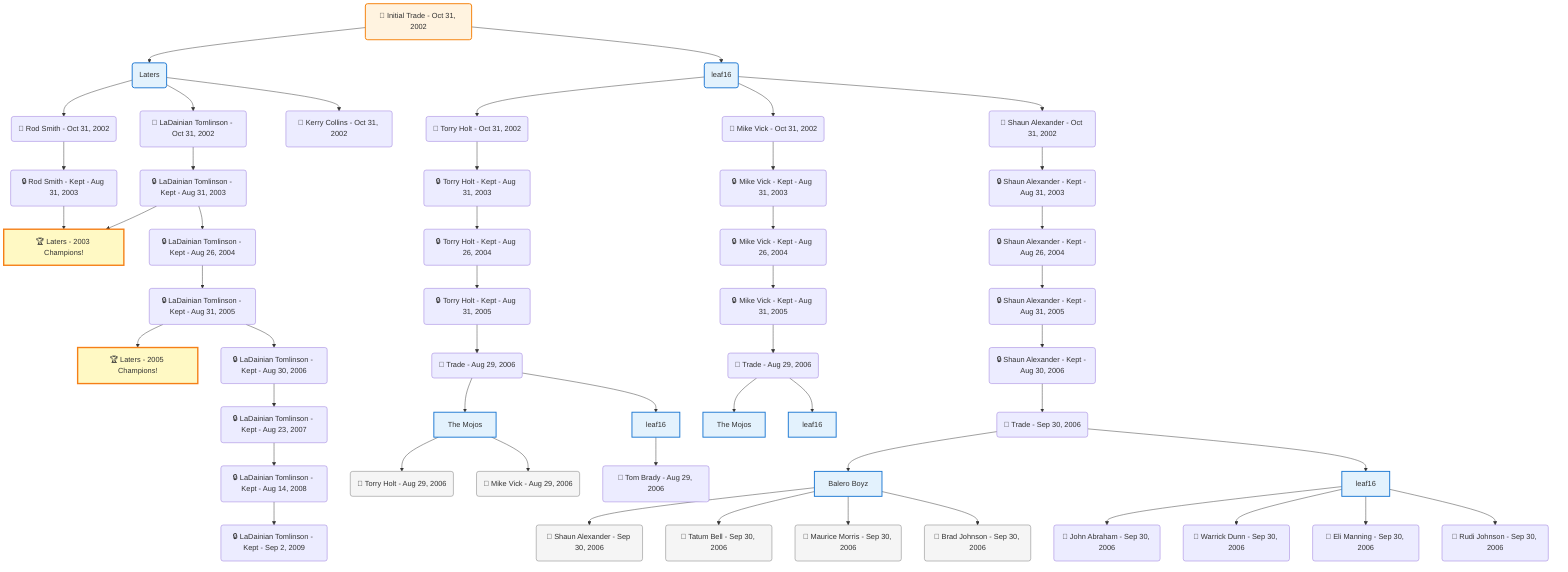 flowchart TD

    TRADE_MAIN("🔄 Initial Trade - Oct 31, 2002")
    TEAM_1("Laters")
    TEAM_2("leaf16")
    NODE_72ec27e6-41d7-4b18-8eb2-411f09c6b5e9("🔄 Rod Smith - Oct 31, 2002")
    NODE_9e717257-35ed-4868-98c1-19dfafedd963("🔒 Rod Smith - Kept - Aug 31, 2003")
    CHAMP_825928a9-7194-43aa-b7ae-fc78c2510b16_2003["🏆 Laters - 2003 Champions!"]
    NODE_41ac02a4-8519-4cff-aa69-4bdd7c39adf9("🔄 LaDainian Tomlinson - Oct 31, 2002")
    NODE_de384dec-6e0b-41df-b17b-04831f8690a0("🔒 LaDainian Tomlinson - Kept - Aug 31, 2003")
    NODE_7c852b50-23ce-4112-a55d-945fb238c863("🔒 LaDainian Tomlinson - Kept - Aug 26, 2004")
    NODE_605bb8a1-ae82-4104-afab-e5dc47388c22("🔒 LaDainian Tomlinson - Kept - Aug 31, 2005")
    CHAMP_825928a9-7194-43aa-b7ae-fc78c2510b16_2005["🏆 Laters - 2005 Champions!"]
    NODE_1121c35e-c901-49d5-bf2c-d668ae75c414("🔒 LaDainian Tomlinson - Kept - Aug 30, 2006")
    NODE_718c7863-cfea-46da-a35a-133ebb90a792("🔒 LaDainian Tomlinson - Kept - Aug 23, 2007")
    NODE_dfd3258f-1c78-4a84-9952-14941d86195e("🔒 LaDainian Tomlinson - Kept - Aug 14, 2008")
    NODE_89fbf884-d442-4e16-becf-45c02c489920("🔒 LaDainian Tomlinson - Kept - Sep 2, 2009")
    NODE_4152bb42-d8bd-4bf0-b1a6-5b8b44d0be4e("🔄 Torry Holt - Oct 31, 2002")
    NODE_0fca75bb-6486-4f38-89b3-cc123021bf5a("🔒 Torry Holt - Kept - Aug 31, 2003")
    NODE_507e3b8c-1b93-4784-ba2c-683be1d3e430("🔒 Torry Holt - Kept - Aug 26, 2004")
    NODE_dab64b72-be25-4007-9eee-a41d9c39343b("🔒 Torry Holt - Kept - Aug 31, 2005")
    TRADE_4b4200bc-f4f8-4c0a-91e9-3bcf023a19fc_3("🔄 Trade - Aug 29, 2006")
    TEAM_bbe2d0ad-54cf-4c22-be82-b2a5f262a157_4["The Mojos"]
    NODE_731880e4-cb9b-41c6-ba9e-4b35c4064782("🔄 Torry Holt - Aug 29, 2006")
    NODE_a84b1339-2222-46b2-afd2-1d93bebc3e81("🔄 Mike Vick - Aug 29, 2006")
    TEAM_66fb98f4-89a7-45f9-893a-b41d71e6249d_5["leaf16"]
    NODE_3b5c6ad6-6bc1-4c4a-9de7-34666e225c10("🔄 Tom Brady - Aug 29, 2006")
    NODE_579bb2b7-25e3-4139-942e-c6c43dea2a32("🔄 Kerry Collins - Oct 31, 2002")
    NODE_b8a6bd45-6869-47d5-943a-c70f6141281e("🔄 Mike Vick - Oct 31, 2002")
    NODE_06941645-2324-46b3-95db-ec2968b43d72("🔒 Mike Vick - Kept - Aug 31, 2003")
    NODE_bbd816d6-e209-45ba-915e-ddc54b30da69("🔒 Mike Vick - Kept - Aug 26, 2004")
    NODE_1e936bd3-5f43-4b4e-ab56-0b1434315a9f("🔒 Mike Vick - Kept - Aug 31, 2005")
    TRADE_4b4200bc-f4f8-4c0a-91e9-3bcf023a19fc_6("🔄 Trade - Aug 29, 2006")
    TEAM_bbe2d0ad-54cf-4c22-be82-b2a5f262a157_7["The Mojos"]
    TEAM_66fb98f4-89a7-45f9-893a-b41d71e6249d_8["leaf16"]
    NODE_a42ff5df-1e2a-4156-b66f-e93f162fd47b("🔄 Shaun Alexander - Oct 31, 2002")
    NODE_af9cf675-8511-4b26-b2f8-343cffaf0b7d("🔒 Shaun Alexander - Kept - Aug 31, 2003")
    NODE_3e317488-7e08-47cc-bb44-81d29a580104("🔒 Shaun Alexander - Kept - Aug 26, 2004")
    NODE_9daeb6c0-d27e-4679-b420-412aa288ba25("🔒 Shaun Alexander - Kept - Aug 31, 2005")
    NODE_620a9cd7-3bc6-4234-a5a7-e31f928d4547("🔒 Shaun Alexander - Kept - Aug 30, 2006")
    TRADE_468949ed-79e0-46a1-981b-c08d40125368_9("🔄 Trade - Sep 30, 2006")
    TEAM_2feaf03e-fb22-498e-ac8f-e596b6ba7810_10["Balero Boyz"]
    NODE_02cc3caf-43e2-487f-9297-b29d5f409bd1("🔄 Shaun Alexander - Sep 30, 2006")
    NODE_958747a0-4bec-40d4-9fc4-390420f1842d("🔄 Tatum Bell - Sep 30, 2006")
    NODE_365ade14-9c72-4138-9e52-67adcb5c09ee("🔄 Maurice Morris - Sep 30, 2006")
    NODE_f44bd581-9b75-409f-8eda-f754bad1ac42("🔄 Brad Johnson - Sep 30, 2006")
    TEAM_66fb98f4-89a7-45f9-893a-b41d71e6249d_11["leaf16"]
    NODE_0eaafe82-f3a3-42fa-a9e6-44bafffcd9c8("🔄 John Abraham - Sep 30, 2006")
    NODE_307684ae-e795-4b37-9d55-68a5e9b90594("🔄 Warrick Dunn - Sep 30, 2006")
    NODE_da3300c7-591d-4427-937d-cd5c1e5f9021("🔄 Eli Manning - Sep 30, 2006")
    NODE_56022d3d-3f0e-42e8-a237-ce1e49665300("🔄 Rudi Johnson - Sep 30, 2006")

    TRADE_MAIN --> TEAM_1
    TRADE_MAIN --> TEAM_2
    TEAM_1 --> NODE_72ec27e6-41d7-4b18-8eb2-411f09c6b5e9
    NODE_72ec27e6-41d7-4b18-8eb2-411f09c6b5e9 --> NODE_9e717257-35ed-4868-98c1-19dfafedd963
    NODE_9e717257-35ed-4868-98c1-19dfafedd963 --> CHAMP_825928a9-7194-43aa-b7ae-fc78c2510b16_2003
    TEAM_1 --> NODE_41ac02a4-8519-4cff-aa69-4bdd7c39adf9
    NODE_41ac02a4-8519-4cff-aa69-4bdd7c39adf9 --> NODE_de384dec-6e0b-41df-b17b-04831f8690a0
    NODE_de384dec-6e0b-41df-b17b-04831f8690a0 --> CHAMP_825928a9-7194-43aa-b7ae-fc78c2510b16_2003
    NODE_de384dec-6e0b-41df-b17b-04831f8690a0 --> NODE_7c852b50-23ce-4112-a55d-945fb238c863
    NODE_7c852b50-23ce-4112-a55d-945fb238c863 --> NODE_605bb8a1-ae82-4104-afab-e5dc47388c22
    NODE_605bb8a1-ae82-4104-afab-e5dc47388c22 --> CHAMP_825928a9-7194-43aa-b7ae-fc78c2510b16_2005
    NODE_605bb8a1-ae82-4104-afab-e5dc47388c22 --> NODE_1121c35e-c901-49d5-bf2c-d668ae75c414
    NODE_1121c35e-c901-49d5-bf2c-d668ae75c414 --> NODE_718c7863-cfea-46da-a35a-133ebb90a792
    NODE_718c7863-cfea-46da-a35a-133ebb90a792 --> NODE_dfd3258f-1c78-4a84-9952-14941d86195e
    NODE_dfd3258f-1c78-4a84-9952-14941d86195e --> NODE_89fbf884-d442-4e16-becf-45c02c489920
    TEAM_2 --> NODE_4152bb42-d8bd-4bf0-b1a6-5b8b44d0be4e
    NODE_4152bb42-d8bd-4bf0-b1a6-5b8b44d0be4e --> NODE_0fca75bb-6486-4f38-89b3-cc123021bf5a
    NODE_0fca75bb-6486-4f38-89b3-cc123021bf5a --> NODE_507e3b8c-1b93-4784-ba2c-683be1d3e430
    NODE_507e3b8c-1b93-4784-ba2c-683be1d3e430 --> NODE_dab64b72-be25-4007-9eee-a41d9c39343b
    NODE_dab64b72-be25-4007-9eee-a41d9c39343b --> TRADE_4b4200bc-f4f8-4c0a-91e9-3bcf023a19fc_3
    TRADE_4b4200bc-f4f8-4c0a-91e9-3bcf023a19fc_3 --> TEAM_bbe2d0ad-54cf-4c22-be82-b2a5f262a157_4
    TEAM_bbe2d0ad-54cf-4c22-be82-b2a5f262a157_4 --> NODE_731880e4-cb9b-41c6-ba9e-4b35c4064782
    TEAM_bbe2d0ad-54cf-4c22-be82-b2a5f262a157_4 --> NODE_a84b1339-2222-46b2-afd2-1d93bebc3e81
    TRADE_4b4200bc-f4f8-4c0a-91e9-3bcf023a19fc_3 --> TEAM_66fb98f4-89a7-45f9-893a-b41d71e6249d_5
    TEAM_66fb98f4-89a7-45f9-893a-b41d71e6249d_5 --> NODE_3b5c6ad6-6bc1-4c4a-9de7-34666e225c10
    TEAM_1 --> NODE_579bb2b7-25e3-4139-942e-c6c43dea2a32
    TEAM_2 --> NODE_b8a6bd45-6869-47d5-943a-c70f6141281e
    NODE_b8a6bd45-6869-47d5-943a-c70f6141281e --> NODE_06941645-2324-46b3-95db-ec2968b43d72
    NODE_06941645-2324-46b3-95db-ec2968b43d72 --> NODE_bbd816d6-e209-45ba-915e-ddc54b30da69
    NODE_bbd816d6-e209-45ba-915e-ddc54b30da69 --> NODE_1e936bd3-5f43-4b4e-ab56-0b1434315a9f
    NODE_1e936bd3-5f43-4b4e-ab56-0b1434315a9f --> TRADE_4b4200bc-f4f8-4c0a-91e9-3bcf023a19fc_6
    TRADE_4b4200bc-f4f8-4c0a-91e9-3bcf023a19fc_6 --> TEAM_bbe2d0ad-54cf-4c22-be82-b2a5f262a157_7
    TRADE_4b4200bc-f4f8-4c0a-91e9-3bcf023a19fc_6 --> TEAM_66fb98f4-89a7-45f9-893a-b41d71e6249d_8
    TEAM_2 --> NODE_a42ff5df-1e2a-4156-b66f-e93f162fd47b
    NODE_a42ff5df-1e2a-4156-b66f-e93f162fd47b --> NODE_af9cf675-8511-4b26-b2f8-343cffaf0b7d
    NODE_af9cf675-8511-4b26-b2f8-343cffaf0b7d --> NODE_3e317488-7e08-47cc-bb44-81d29a580104
    NODE_3e317488-7e08-47cc-bb44-81d29a580104 --> NODE_9daeb6c0-d27e-4679-b420-412aa288ba25
    NODE_9daeb6c0-d27e-4679-b420-412aa288ba25 --> NODE_620a9cd7-3bc6-4234-a5a7-e31f928d4547
    NODE_620a9cd7-3bc6-4234-a5a7-e31f928d4547 --> TRADE_468949ed-79e0-46a1-981b-c08d40125368_9
    TRADE_468949ed-79e0-46a1-981b-c08d40125368_9 --> TEAM_2feaf03e-fb22-498e-ac8f-e596b6ba7810_10
    TEAM_2feaf03e-fb22-498e-ac8f-e596b6ba7810_10 --> NODE_02cc3caf-43e2-487f-9297-b29d5f409bd1
    TEAM_2feaf03e-fb22-498e-ac8f-e596b6ba7810_10 --> NODE_958747a0-4bec-40d4-9fc4-390420f1842d
    TEAM_2feaf03e-fb22-498e-ac8f-e596b6ba7810_10 --> NODE_365ade14-9c72-4138-9e52-67adcb5c09ee
    TEAM_2feaf03e-fb22-498e-ac8f-e596b6ba7810_10 --> NODE_f44bd581-9b75-409f-8eda-f754bad1ac42
    TRADE_468949ed-79e0-46a1-981b-c08d40125368_9 --> TEAM_66fb98f4-89a7-45f9-893a-b41d71e6249d_11
    TEAM_66fb98f4-89a7-45f9-893a-b41d71e6249d_11 --> NODE_0eaafe82-f3a3-42fa-a9e6-44bafffcd9c8
    TEAM_66fb98f4-89a7-45f9-893a-b41d71e6249d_11 --> NODE_307684ae-e795-4b37-9d55-68a5e9b90594
    TEAM_66fb98f4-89a7-45f9-893a-b41d71e6249d_11 --> NODE_da3300c7-591d-4427-937d-cd5c1e5f9021
    TEAM_66fb98f4-89a7-45f9-893a-b41d71e6249d_11 --> NODE_56022d3d-3f0e-42e8-a237-ce1e49665300

    %% Node styling
    classDef teamNode fill:#e3f2fd,stroke:#1976d2,stroke-width:2px
    classDef tradeNode fill:#fff3e0,stroke:#f57c00,stroke-width:2px
    classDef playerNode fill:#f3e5f5,stroke:#7b1fa2,stroke-width:1px
    classDef nonRootPlayerNode fill:#f5f5f5,stroke:#757575,stroke-width:1px
    classDef endNode fill:#ffebee,stroke:#c62828,stroke-width:2px
    classDef waiverNode fill:#e8f5e8,stroke:#388e3c,stroke-width:2px
    classDef championshipNode fill:#fff9c4,stroke:#f57f17,stroke-width:3px

    class TEAM_1,TEAM_2,TEAM_bbe2d0ad-54cf-4c22-be82-b2a5f262a157_4,TEAM_66fb98f4-89a7-45f9-893a-b41d71e6249d_5,TEAM_bbe2d0ad-54cf-4c22-be82-b2a5f262a157_7,TEAM_66fb98f4-89a7-45f9-893a-b41d71e6249d_8,TEAM_2feaf03e-fb22-498e-ac8f-e596b6ba7810_10,TEAM_66fb98f4-89a7-45f9-893a-b41d71e6249d_11 teamNode
    class CHAMP_825928a9-7194-43aa-b7ae-fc78c2510b16_2003,CHAMP_825928a9-7194-43aa-b7ae-fc78c2510b16_2005 championshipNode
    class NODE_731880e4-cb9b-41c6-ba9e-4b35c4064782,NODE_a84b1339-2222-46b2-afd2-1d93bebc3e81,NODE_02cc3caf-43e2-487f-9297-b29d5f409bd1,NODE_958747a0-4bec-40d4-9fc4-390420f1842d,NODE_365ade14-9c72-4138-9e52-67adcb5c09ee,NODE_f44bd581-9b75-409f-8eda-f754bad1ac42 nonRootPlayerNode
    class TRADE_MAIN tradeNode